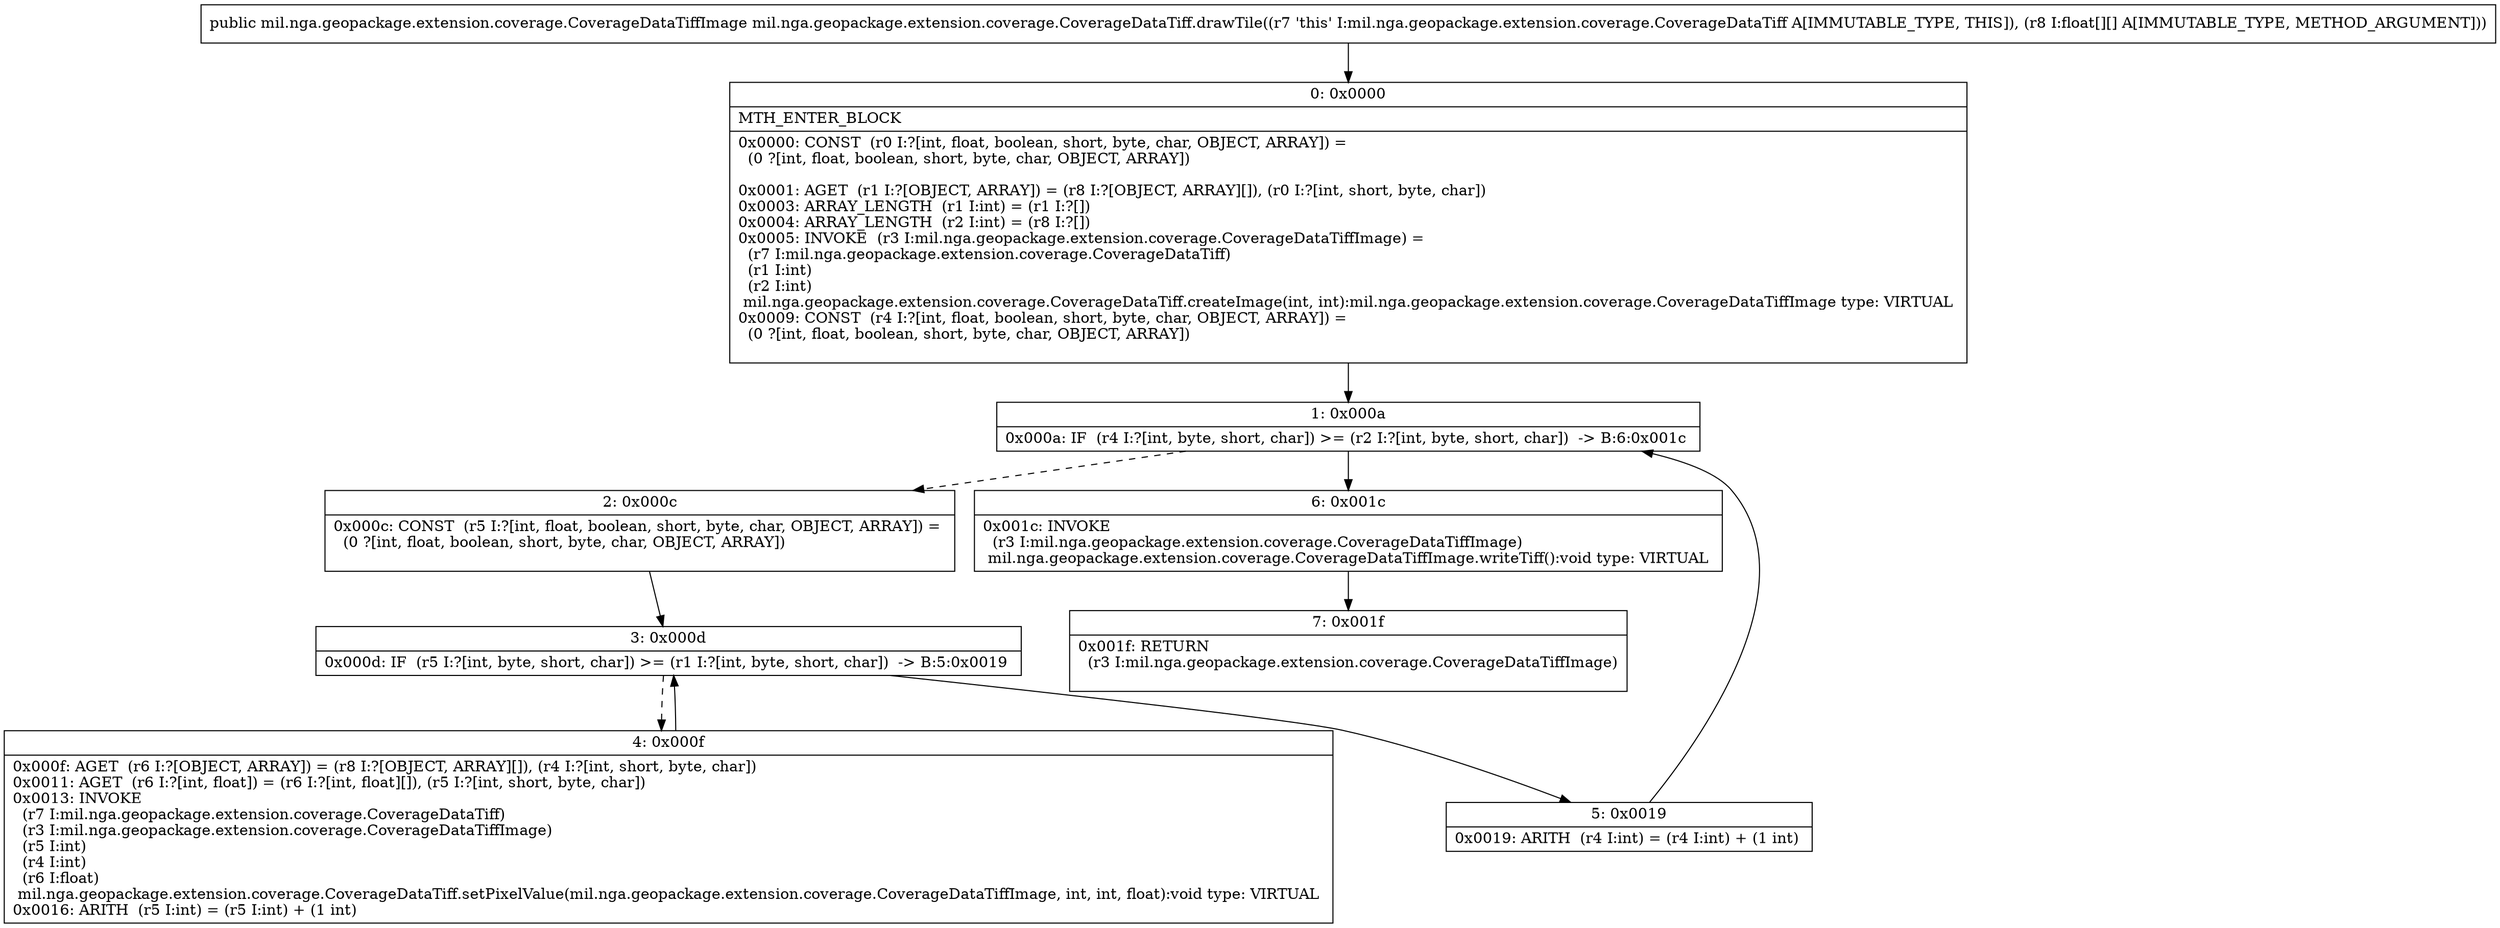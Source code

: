 digraph "CFG formil.nga.geopackage.extension.coverage.CoverageDataTiff.drawTile([[F)Lmil\/nga\/geopackage\/extension\/coverage\/CoverageDataTiffImage;" {
Node_0 [shape=record,label="{0\:\ 0x0000|MTH_ENTER_BLOCK\l|0x0000: CONST  (r0 I:?[int, float, boolean, short, byte, char, OBJECT, ARRAY]) = \l  (0 ?[int, float, boolean, short, byte, char, OBJECT, ARRAY])\l \l0x0001: AGET  (r1 I:?[OBJECT, ARRAY]) = (r8 I:?[OBJECT, ARRAY][]), (r0 I:?[int, short, byte, char]) \l0x0003: ARRAY_LENGTH  (r1 I:int) = (r1 I:?[]) \l0x0004: ARRAY_LENGTH  (r2 I:int) = (r8 I:?[]) \l0x0005: INVOKE  (r3 I:mil.nga.geopackage.extension.coverage.CoverageDataTiffImage) = \l  (r7 I:mil.nga.geopackage.extension.coverage.CoverageDataTiff)\l  (r1 I:int)\l  (r2 I:int)\l mil.nga.geopackage.extension.coverage.CoverageDataTiff.createImage(int, int):mil.nga.geopackage.extension.coverage.CoverageDataTiffImage type: VIRTUAL \l0x0009: CONST  (r4 I:?[int, float, boolean, short, byte, char, OBJECT, ARRAY]) = \l  (0 ?[int, float, boolean, short, byte, char, OBJECT, ARRAY])\l \l}"];
Node_1 [shape=record,label="{1\:\ 0x000a|0x000a: IF  (r4 I:?[int, byte, short, char]) \>= (r2 I:?[int, byte, short, char])  \-\> B:6:0x001c \l}"];
Node_2 [shape=record,label="{2\:\ 0x000c|0x000c: CONST  (r5 I:?[int, float, boolean, short, byte, char, OBJECT, ARRAY]) = \l  (0 ?[int, float, boolean, short, byte, char, OBJECT, ARRAY])\l \l}"];
Node_3 [shape=record,label="{3\:\ 0x000d|0x000d: IF  (r5 I:?[int, byte, short, char]) \>= (r1 I:?[int, byte, short, char])  \-\> B:5:0x0019 \l}"];
Node_4 [shape=record,label="{4\:\ 0x000f|0x000f: AGET  (r6 I:?[OBJECT, ARRAY]) = (r8 I:?[OBJECT, ARRAY][]), (r4 I:?[int, short, byte, char]) \l0x0011: AGET  (r6 I:?[int, float]) = (r6 I:?[int, float][]), (r5 I:?[int, short, byte, char]) \l0x0013: INVOKE  \l  (r7 I:mil.nga.geopackage.extension.coverage.CoverageDataTiff)\l  (r3 I:mil.nga.geopackage.extension.coverage.CoverageDataTiffImage)\l  (r5 I:int)\l  (r4 I:int)\l  (r6 I:float)\l mil.nga.geopackage.extension.coverage.CoverageDataTiff.setPixelValue(mil.nga.geopackage.extension.coverage.CoverageDataTiffImage, int, int, float):void type: VIRTUAL \l0x0016: ARITH  (r5 I:int) = (r5 I:int) + (1 int) \l}"];
Node_5 [shape=record,label="{5\:\ 0x0019|0x0019: ARITH  (r4 I:int) = (r4 I:int) + (1 int) \l}"];
Node_6 [shape=record,label="{6\:\ 0x001c|0x001c: INVOKE  \l  (r3 I:mil.nga.geopackage.extension.coverage.CoverageDataTiffImage)\l mil.nga.geopackage.extension.coverage.CoverageDataTiffImage.writeTiff():void type: VIRTUAL \l}"];
Node_7 [shape=record,label="{7\:\ 0x001f|0x001f: RETURN  \l  (r3 I:mil.nga.geopackage.extension.coverage.CoverageDataTiffImage)\l \l}"];
MethodNode[shape=record,label="{public mil.nga.geopackage.extension.coverage.CoverageDataTiffImage mil.nga.geopackage.extension.coverage.CoverageDataTiff.drawTile((r7 'this' I:mil.nga.geopackage.extension.coverage.CoverageDataTiff A[IMMUTABLE_TYPE, THIS]), (r8 I:float[][] A[IMMUTABLE_TYPE, METHOD_ARGUMENT])) }"];
MethodNode -> Node_0;
Node_0 -> Node_1;
Node_1 -> Node_2[style=dashed];
Node_1 -> Node_6;
Node_2 -> Node_3;
Node_3 -> Node_4[style=dashed];
Node_3 -> Node_5;
Node_4 -> Node_3;
Node_5 -> Node_1;
Node_6 -> Node_7;
}

